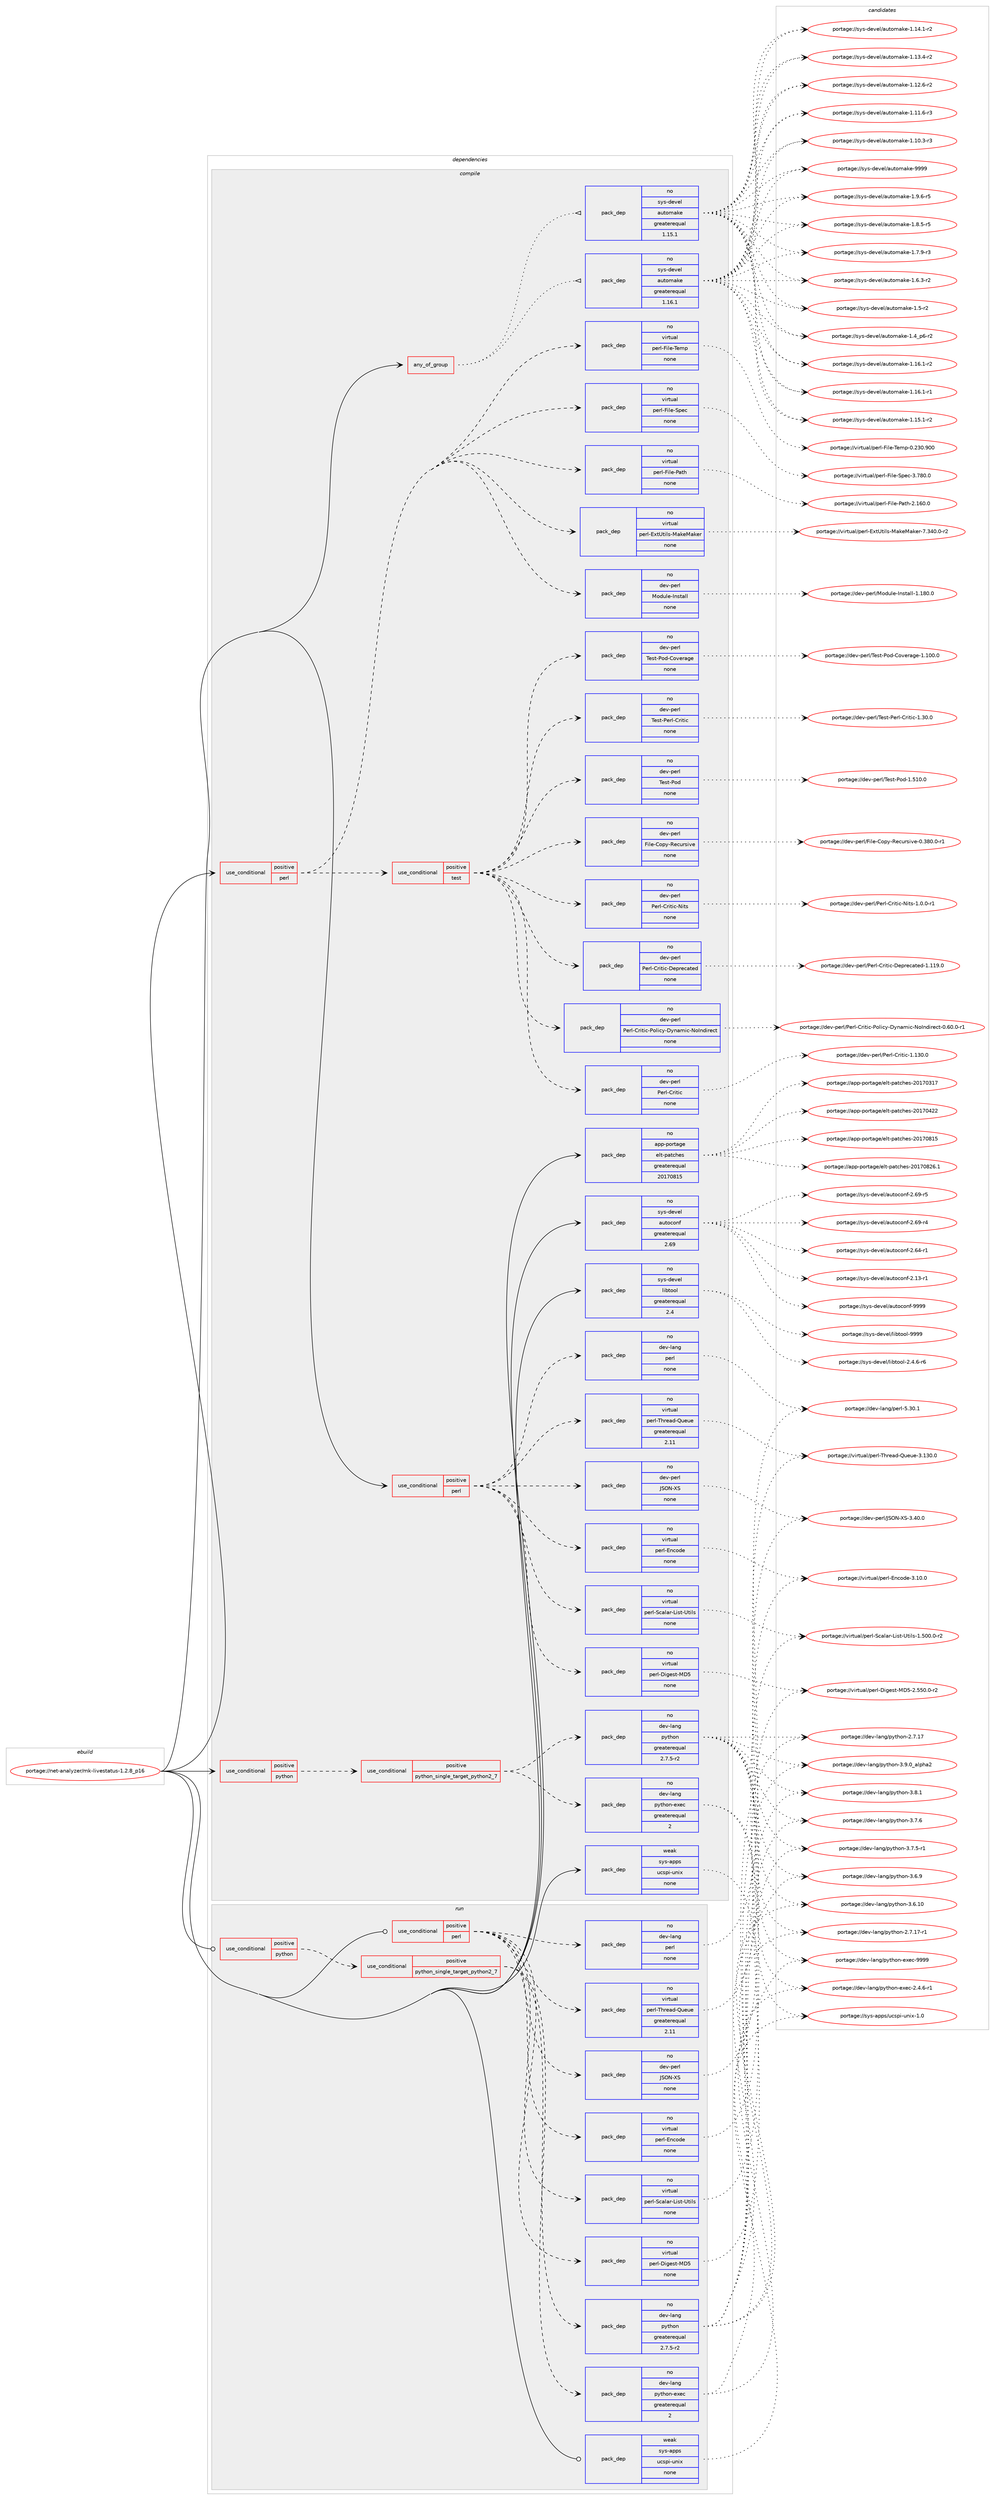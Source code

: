 digraph prolog {

# *************
# Graph options
# *************

newrank=true;
concentrate=true;
compound=true;
graph [rankdir=LR,fontname=Helvetica,fontsize=10,ranksep=1.5];#, ranksep=2.5, nodesep=0.2];
edge  [arrowhead=vee];
node  [fontname=Helvetica,fontsize=10];

# **********
# The ebuild
# **********

subgraph cluster_leftcol {
color=gray;
rank=same;
label=<<i>ebuild</i>>;
id [label="portage://net-analyzer/mk-livestatus-1.2.8_p16", color=red, width=4, href="../net-analyzer/mk-livestatus-1.2.8_p16.svg"];
}

# ****************
# The dependencies
# ****************

subgraph cluster_midcol {
color=gray;
label=<<i>dependencies</i>>;
subgraph cluster_compile {
fillcolor="#eeeeee";
style=filled;
label=<<i>compile</i>>;
subgraph any1822 {
dependency104552 [label=<<TABLE BORDER="0" CELLBORDER="1" CELLSPACING="0" CELLPADDING="4"><TR><TD CELLPADDING="10">any_of_group</TD></TR></TABLE>>, shape=none, color=red];subgraph pack78418 {
dependency104553 [label=<<TABLE BORDER="0" CELLBORDER="1" CELLSPACING="0" CELLPADDING="4" WIDTH="220"><TR><TD ROWSPAN="6" CELLPADDING="30">pack_dep</TD></TR><TR><TD WIDTH="110">no</TD></TR><TR><TD>sys-devel</TD></TR><TR><TD>automake</TD></TR><TR><TD>greaterequal</TD></TR><TR><TD>1.16.1</TD></TR></TABLE>>, shape=none, color=blue];
}
dependency104552:e -> dependency104553:w [weight=20,style="dotted",arrowhead="oinv"];
subgraph pack78419 {
dependency104554 [label=<<TABLE BORDER="0" CELLBORDER="1" CELLSPACING="0" CELLPADDING="4" WIDTH="220"><TR><TD ROWSPAN="6" CELLPADDING="30">pack_dep</TD></TR><TR><TD WIDTH="110">no</TD></TR><TR><TD>sys-devel</TD></TR><TR><TD>automake</TD></TR><TR><TD>greaterequal</TD></TR><TR><TD>1.15.1</TD></TR></TABLE>>, shape=none, color=blue];
}
dependency104552:e -> dependency104554:w [weight=20,style="dotted",arrowhead="oinv"];
}
id:e -> dependency104552:w [weight=20,style="solid",arrowhead="vee"];
subgraph cond24227 {
dependency104555 [label=<<TABLE BORDER="0" CELLBORDER="1" CELLSPACING="0" CELLPADDING="4"><TR><TD ROWSPAN="3" CELLPADDING="10">use_conditional</TD></TR><TR><TD>positive</TD></TR><TR><TD>perl</TD></TR></TABLE>>, shape=none, color=red];
subgraph pack78420 {
dependency104556 [label=<<TABLE BORDER="0" CELLBORDER="1" CELLSPACING="0" CELLPADDING="4" WIDTH="220"><TR><TD ROWSPAN="6" CELLPADDING="30">pack_dep</TD></TR><TR><TD WIDTH="110">no</TD></TR><TR><TD>dev-lang</TD></TR><TR><TD>perl</TD></TR><TR><TD>none</TD></TR><TR><TD></TD></TR></TABLE>>, shape=none, color=blue];
}
dependency104555:e -> dependency104556:w [weight=20,style="dashed",arrowhead="vee"];
subgraph pack78421 {
dependency104557 [label=<<TABLE BORDER="0" CELLBORDER="1" CELLSPACING="0" CELLPADDING="4" WIDTH="220"><TR><TD ROWSPAN="6" CELLPADDING="30">pack_dep</TD></TR><TR><TD WIDTH="110">no</TD></TR><TR><TD>virtual</TD></TR><TR><TD>perl-Digest-MD5</TD></TR><TR><TD>none</TD></TR><TR><TD></TD></TR></TABLE>>, shape=none, color=blue];
}
dependency104555:e -> dependency104557:w [weight=20,style="dashed",arrowhead="vee"];
subgraph pack78422 {
dependency104558 [label=<<TABLE BORDER="0" CELLBORDER="1" CELLSPACING="0" CELLPADDING="4" WIDTH="220"><TR><TD ROWSPAN="6" CELLPADDING="30">pack_dep</TD></TR><TR><TD WIDTH="110">no</TD></TR><TR><TD>virtual</TD></TR><TR><TD>perl-Scalar-List-Utils</TD></TR><TR><TD>none</TD></TR><TR><TD></TD></TR></TABLE>>, shape=none, color=blue];
}
dependency104555:e -> dependency104558:w [weight=20,style="dashed",arrowhead="vee"];
subgraph pack78423 {
dependency104559 [label=<<TABLE BORDER="0" CELLBORDER="1" CELLSPACING="0" CELLPADDING="4" WIDTH="220"><TR><TD ROWSPAN="6" CELLPADDING="30">pack_dep</TD></TR><TR><TD WIDTH="110">no</TD></TR><TR><TD>virtual</TD></TR><TR><TD>perl-Thread-Queue</TD></TR><TR><TD>greaterequal</TD></TR><TR><TD>2.11</TD></TR></TABLE>>, shape=none, color=blue];
}
dependency104555:e -> dependency104559:w [weight=20,style="dashed",arrowhead="vee"];
subgraph pack78424 {
dependency104560 [label=<<TABLE BORDER="0" CELLBORDER="1" CELLSPACING="0" CELLPADDING="4" WIDTH="220"><TR><TD ROWSPAN="6" CELLPADDING="30">pack_dep</TD></TR><TR><TD WIDTH="110">no</TD></TR><TR><TD>virtual</TD></TR><TR><TD>perl-Encode</TD></TR><TR><TD>none</TD></TR><TR><TD></TD></TR></TABLE>>, shape=none, color=blue];
}
dependency104555:e -> dependency104560:w [weight=20,style="dashed",arrowhead="vee"];
subgraph pack78425 {
dependency104561 [label=<<TABLE BORDER="0" CELLBORDER="1" CELLSPACING="0" CELLPADDING="4" WIDTH="220"><TR><TD ROWSPAN="6" CELLPADDING="30">pack_dep</TD></TR><TR><TD WIDTH="110">no</TD></TR><TR><TD>dev-perl</TD></TR><TR><TD>JSON-XS</TD></TR><TR><TD>none</TD></TR><TR><TD></TD></TR></TABLE>>, shape=none, color=blue];
}
dependency104555:e -> dependency104561:w [weight=20,style="dashed",arrowhead="vee"];
}
id:e -> dependency104555:w [weight=20,style="solid",arrowhead="vee"];
subgraph cond24228 {
dependency104562 [label=<<TABLE BORDER="0" CELLBORDER="1" CELLSPACING="0" CELLPADDING="4"><TR><TD ROWSPAN="3" CELLPADDING="10">use_conditional</TD></TR><TR><TD>positive</TD></TR><TR><TD>perl</TD></TR></TABLE>>, shape=none, color=red];
subgraph pack78426 {
dependency104563 [label=<<TABLE BORDER="0" CELLBORDER="1" CELLSPACING="0" CELLPADDING="4" WIDTH="220"><TR><TD ROWSPAN="6" CELLPADDING="30">pack_dep</TD></TR><TR><TD WIDTH="110">no</TD></TR><TR><TD>dev-perl</TD></TR><TR><TD>Module-Install</TD></TR><TR><TD>none</TD></TR><TR><TD></TD></TR></TABLE>>, shape=none, color=blue];
}
dependency104562:e -> dependency104563:w [weight=20,style="dashed",arrowhead="vee"];
subgraph pack78427 {
dependency104564 [label=<<TABLE BORDER="0" CELLBORDER="1" CELLSPACING="0" CELLPADDING="4" WIDTH="220"><TR><TD ROWSPAN="6" CELLPADDING="30">pack_dep</TD></TR><TR><TD WIDTH="110">no</TD></TR><TR><TD>virtual</TD></TR><TR><TD>perl-ExtUtils-MakeMaker</TD></TR><TR><TD>none</TD></TR><TR><TD></TD></TR></TABLE>>, shape=none, color=blue];
}
dependency104562:e -> dependency104564:w [weight=20,style="dashed",arrowhead="vee"];
subgraph pack78428 {
dependency104565 [label=<<TABLE BORDER="0" CELLBORDER="1" CELLSPACING="0" CELLPADDING="4" WIDTH="220"><TR><TD ROWSPAN="6" CELLPADDING="30">pack_dep</TD></TR><TR><TD WIDTH="110">no</TD></TR><TR><TD>virtual</TD></TR><TR><TD>perl-File-Path</TD></TR><TR><TD>none</TD></TR><TR><TD></TD></TR></TABLE>>, shape=none, color=blue];
}
dependency104562:e -> dependency104565:w [weight=20,style="dashed",arrowhead="vee"];
subgraph pack78429 {
dependency104566 [label=<<TABLE BORDER="0" CELLBORDER="1" CELLSPACING="0" CELLPADDING="4" WIDTH="220"><TR><TD ROWSPAN="6" CELLPADDING="30">pack_dep</TD></TR><TR><TD WIDTH="110">no</TD></TR><TR><TD>virtual</TD></TR><TR><TD>perl-File-Spec</TD></TR><TR><TD>none</TD></TR><TR><TD></TD></TR></TABLE>>, shape=none, color=blue];
}
dependency104562:e -> dependency104566:w [weight=20,style="dashed",arrowhead="vee"];
subgraph pack78430 {
dependency104567 [label=<<TABLE BORDER="0" CELLBORDER="1" CELLSPACING="0" CELLPADDING="4" WIDTH="220"><TR><TD ROWSPAN="6" CELLPADDING="30">pack_dep</TD></TR><TR><TD WIDTH="110">no</TD></TR><TR><TD>virtual</TD></TR><TR><TD>perl-File-Temp</TD></TR><TR><TD>none</TD></TR><TR><TD></TD></TR></TABLE>>, shape=none, color=blue];
}
dependency104562:e -> dependency104567:w [weight=20,style="dashed",arrowhead="vee"];
subgraph cond24229 {
dependency104568 [label=<<TABLE BORDER="0" CELLBORDER="1" CELLSPACING="0" CELLPADDING="4"><TR><TD ROWSPAN="3" CELLPADDING="10">use_conditional</TD></TR><TR><TD>positive</TD></TR><TR><TD>test</TD></TR></TABLE>>, shape=none, color=red];
subgraph pack78431 {
dependency104569 [label=<<TABLE BORDER="0" CELLBORDER="1" CELLSPACING="0" CELLPADDING="4" WIDTH="220"><TR><TD ROWSPAN="6" CELLPADDING="30">pack_dep</TD></TR><TR><TD WIDTH="110">no</TD></TR><TR><TD>dev-perl</TD></TR><TR><TD>File-Copy-Recursive</TD></TR><TR><TD>none</TD></TR><TR><TD></TD></TR></TABLE>>, shape=none, color=blue];
}
dependency104568:e -> dependency104569:w [weight=20,style="dashed",arrowhead="vee"];
subgraph pack78432 {
dependency104570 [label=<<TABLE BORDER="0" CELLBORDER="1" CELLSPACING="0" CELLPADDING="4" WIDTH="220"><TR><TD ROWSPAN="6" CELLPADDING="30">pack_dep</TD></TR><TR><TD WIDTH="110">no</TD></TR><TR><TD>dev-perl</TD></TR><TR><TD>Test-Pod</TD></TR><TR><TD>none</TD></TR><TR><TD></TD></TR></TABLE>>, shape=none, color=blue];
}
dependency104568:e -> dependency104570:w [weight=20,style="dashed",arrowhead="vee"];
subgraph pack78433 {
dependency104571 [label=<<TABLE BORDER="0" CELLBORDER="1" CELLSPACING="0" CELLPADDING="4" WIDTH="220"><TR><TD ROWSPAN="6" CELLPADDING="30">pack_dep</TD></TR><TR><TD WIDTH="110">no</TD></TR><TR><TD>dev-perl</TD></TR><TR><TD>Test-Perl-Critic</TD></TR><TR><TD>none</TD></TR><TR><TD></TD></TR></TABLE>>, shape=none, color=blue];
}
dependency104568:e -> dependency104571:w [weight=20,style="dashed",arrowhead="vee"];
subgraph pack78434 {
dependency104572 [label=<<TABLE BORDER="0" CELLBORDER="1" CELLSPACING="0" CELLPADDING="4" WIDTH="220"><TR><TD ROWSPAN="6" CELLPADDING="30">pack_dep</TD></TR><TR><TD WIDTH="110">no</TD></TR><TR><TD>dev-perl</TD></TR><TR><TD>Test-Pod-Coverage</TD></TR><TR><TD>none</TD></TR><TR><TD></TD></TR></TABLE>>, shape=none, color=blue];
}
dependency104568:e -> dependency104572:w [weight=20,style="dashed",arrowhead="vee"];
subgraph pack78435 {
dependency104573 [label=<<TABLE BORDER="0" CELLBORDER="1" CELLSPACING="0" CELLPADDING="4" WIDTH="220"><TR><TD ROWSPAN="6" CELLPADDING="30">pack_dep</TD></TR><TR><TD WIDTH="110">no</TD></TR><TR><TD>dev-perl</TD></TR><TR><TD>Perl-Critic</TD></TR><TR><TD>none</TD></TR><TR><TD></TD></TR></TABLE>>, shape=none, color=blue];
}
dependency104568:e -> dependency104573:w [weight=20,style="dashed",arrowhead="vee"];
subgraph pack78436 {
dependency104574 [label=<<TABLE BORDER="0" CELLBORDER="1" CELLSPACING="0" CELLPADDING="4" WIDTH="220"><TR><TD ROWSPAN="6" CELLPADDING="30">pack_dep</TD></TR><TR><TD WIDTH="110">no</TD></TR><TR><TD>dev-perl</TD></TR><TR><TD>Perl-Critic-Policy-Dynamic-NoIndirect</TD></TR><TR><TD>none</TD></TR><TR><TD></TD></TR></TABLE>>, shape=none, color=blue];
}
dependency104568:e -> dependency104574:w [weight=20,style="dashed",arrowhead="vee"];
subgraph pack78437 {
dependency104575 [label=<<TABLE BORDER="0" CELLBORDER="1" CELLSPACING="0" CELLPADDING="4" WIDTH="220"><TR><TD ROWSPAN="6" CELLPADDING="30">pack_dep</TD></TR><TR><TD WIDTH="110">no</TD></TR><TR><TD>dev-perl</TD></TR><TR><TD>Perl-Critic-Deprecated</TD></TR><TR><TD>none</TD></TR><TR><TD></TD></TR></TABLE>>, shape=none, color=blue];
}
dependency104568:e -> dependency104575:w [weight=20,style="dashed",arrowhead="vee"];
subgraph pack78438 {
dependency104576 [label=<<TABLE BORDER="0" CELLBORDER="1" CELLSPACING="0" CELLPADDING="4" WIDTH="220"><TR><TD ROWSPAN="6" CELLPADDING="30">pack_dep</TD></TR><TR><TD WIDTH="110">no</TD></TR><TR><TD>dev-perl</TD></TR><TR><TD>Perl-Critic-Nits</TD></TR><TR><TD>none</TD></TR><TR><TD></TD></TR></TABLE>>, shape=none, color=blue];
}
dependency104568:e -> dependency104576:w [weight=20,style="dashed",arrowhead="vee"];
}
dependency104562:e -> dependency104568:w [weight=20,style="dashed",arrowhead="vee"];
}
id:e -> dependency104562:w [weight=20,style="solid",arrowhead="vee"];
subgraph cond24230 {
dependency104577 [label=<<TABLE BORDER="0" CELLBORDER="1" CELLSPACING="0" CELLPADDING="4"><TR><TD ROWSPAN="3" CELLPADDING="10">use_conditional</TD></TR><TR><TD>positive</TD></TR><TR><TD>python</TD></TR></TABLE>>, shape=none, color=red];
subgraph cond24231 {
dependency104578 [label=<<TABLE BORDER="0" CELLBORDER="1" CELLSPACING="0" CELLPADDING="4"><TR><TD ROWSPAN="3" CELLPADDING="10">use_conditional</TD></TR><TR><TD>positive</TD></TR><TR><TD>python_single_target_python2_7</TD></TR></TABLE>>, shape=none, color=red];
subgraph pack78439 {
dependency104579 [label=<<TABLE BORDER="0" CELLBORDER="1" CELLSPACING="0" CELLPADDING="4" WIDTH="220"><TR><TD ROWSPAN="6" CELLPADDING="30">pack_dep</TD></TR><TR><TD WIDTH="110">no</TD></TR><TR><TD>dev-lang</TD></TR><TR><TD>python</TD></TR><TR><TD>greaterequal</TD></TR><TR><TD>2.7.5-r2</TD></TR></TABLE>>, shape=none, color=blue];
}
dependency104578:e -> dependency104579:w [weight=20,style="dashed",arrowhead="vee"];
subgraph pack78440 {
dependency104580 [label=<<TABLE BORDER="0" CELLBORDER="1" CELLSPACING="0" CELLPADDING="4" WIDTH="220"><TR><TD ROWSPAN="6" CELLPADDING="30">pack_dep</TD></TR><TR><TD WIDTH="110">no</TD></TR><TR><TD>dev-lang</TD></TR><TR><TD>python-exec</TD></TR><TR><TD>greaterequal</TD></TR><TR><TD>2</TD></TR></TABLE>>, shape=none, color=blue];
}
dependency104578:e -> dependency104580:w [weight=20,style="dashed",arrowhead="vee"];
}
dependency104577:e -> dependency104578:w [weight=20,style="dashed",arrowhead="vee"];
}
id:e -> dependency104577:w [weight=20,style="solid",arrowhead="vee"];
subgraph pack78441 {
dependency104581 [label=<<TABLE BORDER="0" CELLBORDER="1" CELLSPACING="0" CELLPADDING="4" WIDTH="220"><TR><TD ROWSPAN="6" CELLPADDING="30">pack_dep</TD></TR><TR><TD WIDTH="110">no</TD></TR><TR><TD>app-portage</TD></TR><TR><TD>elt-patches</TD></TR><TR><TD>greaterequal</TD></TR><TR><TD>20170815</TD></TR></TABLE>>, shape=none, color=blue];
}
id:e -> dependency104581:w [weight=20,style="solid",arrowhead="vee"];
subgraph pack78442 {
dependency104582 [label=<<TABLE BORDER="0" CELLBORDER="1" CELLSPACING="0" CELLPADDING="4" WIDTH="220"><TR><TD ROWSPAN="6" CELLPADDING="30">pack_dep</TD></TR><TR><TD WIDTH="110">no</TD></TR><TR><TD>sys-devel</TD></TR><TR><TD>autoconf</TD></TR><TR><TD>greaterequal</TD></TR><TR><TD>2.69</TD></TR></TABLE>>, shape=none, color=blue];
}
id:e -> dependency104582:w [weight=20,style="solid",arrowhead="vee"];
subgraph pack78443 {
dependency104583 [label=<<TABLE BORDER="0" CELLBORDER="1" CELLSPACING="0" CELLPADDING="4" WIDTH="220"><TR><TD ROWSPAN="6" CELLPADDING="30">pack_dep</TD></TR><TR><TD WIDTH="110">no</TD></TR><TR><TD>sys-devel</TD></TR><TR><TD>libtool</TD></TR><TR><TD>greaterequal</TD></TR><TR><TD>2.4</TD></TR></TABLE>>, shape=none, color=blue];
}
id:e -> dependency104583:w [weight=20,style="solid",arrowhead="vee"];
subgraph pack78444 {
dependency104584 [label=<<TABLE BORDER="0" CELLBORDER="1" CELLSPACING="0" CELLPADDING="4" WIDTH="220"><TR><TD ROWSPAN="6" CELLPADDING="30">pack_dep</TD></TR><TR><TD WIDTH="110">weak</TD></TR><TR><TD>sys-apps</TD></TR><TR><TD>ucspi-unix</TD></TR><TR><TD>none</TD></TR><TR><TD></TD></TR></TABLE>>, shape=none, color=blue];
}
id:e -> dependency104584:w [weight=20,style="solid",arrowhead="vee"];
}
subgraph cluster_compileandrun {
fillcolor="#eeeeee";
style=filled;
label=<<i>compile and run</i>>;
}
subgraph cluster_run {
fillcolor="#eeeeee";
style=filled;
label=<<i>run</i>>;
subgraph cond24232 {
dependency104585 [label=<<TABLE BORDER="0" CELLBORDER="1" CELLSPACING="0" CELLPADDING="4"><TR><TD ROWSPAN="3" CELLPADDING="10">use_conditional</TD></TR><TR><TD>positive</TD></TR><TR><TD>perl</TD></TR></TABLE>>, shape=none, color=red];
subgraph pack78445 {
dependency104586 [label=<<TABLE BORDER="0" CELLBORDER="1" CELLSPACING="0" CELLPADDING="4" WIDTH="220"><TR><TD ROWSPAN="6" CELLPADDING="30">pack_dep</TD></TR><TR><TD WIDTH="110">no</TD></TR><TR><TD>dev-lang</TD></TR><TR><TD>perl</TD></TR><TR><TD>none</TD></TR><TR><TD></TD></TR></TABLE>>, shape=none, color=blue];
}
dependency104585:e -> dependency104586:w [weight=20,style="dashed",arrowhead="vee"];
subgraph pack78446 {
dependency104587 [label=<<TABLE BORDER="0" CELLBORDER="1" CELLSPACING="0" CELLPADDING="4" WIDTH="220"><TR><TD ROWSPAN="6" CELLPADDING="30">pack_dep</TD></TR><TR><TD WIDTH="110">no</TD></TR><TR><TD>virtual</TD></TR><TR><TD>perl-Digest-MD5</TD></TR><TR><TD>none</TD></TR><TR><TD></TD></TR></TABLE>>, shape=none, color=blue];
}
dependency104585:e -> dependency104587:w [weight=20,style="dashed",arrowhead="vee"];
subgraph pack78447 {
dependency104588 [label=<<TABLE BORDER="0" CELLBORDER="1" CELLSPACING="0" CELLPADDING="4" WIDTH="220"><TR><TD ROWSPAN="6" CELLPADDING="30">pack_dep</TD></TR><TR><TD WIDTH="110">no</TD></TR><TR><TD>virtual</TD></TR><TR><TD>perl-Scalar-List-Utils</TD></TR><TR><TD>none</TD></TR><TR><TD></TD></TR></TABLE>>, shape=none, color=blue];
}
dependency104585:e -> dependency104588:w [weight=20,style="dashed",arrowhead="vee"];
subgraph pack78448 {
dependency104589 [label=<<TABLE BORDER="0" CELLBORDER="1" CELLSPACING="0" CELLPADDING="4" WIDTH="220"><TR><TD ROWSPAN="6" CELLPADDING="30">pack_dep</TD></TR><TR><TD WIDTH="110">no</TD></TR><TR><TD>virtual</TD></TR><TR><TD>perl-Thread-Queue</TD></TR><TR><TD>greaterequal</TD></TR><TR><TD>2.11</TD></TR></TABLE>>, shape=none, color=blue];
}
dependency104585:e -> dependency104589:w [weight=20,style="dashed",arrowhead="vee"];
subgraph pack78449 {
dependency104590 [label=<<TABLE BORDER="0" CELLBORDER="1" CELLSPACING="0" CELLPADDING="4" WIDTH="220"><TR><TD ROWSPAN="6" CELLPADDING="30">pack_dep</TD></TR><TR><TD WIDTH="110">no</TD></TR><TR><TD>virtual</TD></TR><TR><TD>perl-Encode</TD></TR><TR><TD>none</TD></TR><TR><TD></TD></TR></TABLE>>, shape=none, color=blue];
}
dependency104585:e -> dependency104590:w [weight=20,style="dashed",arrowhead="vee"];
subgraph pack78450 {
dependency104591 [label=<<TABLE BORDER="0" CELLBORDER="1" CELLSPACING="0" CELLPADDING="4" WIDTH="220"><TR><TD ROWSPAN="6" CELLPADDING="30">pack_dep</TD></TR><TR><TD WIDTH="110">no</TD></TR><TR><TD>dev-perl</TD></TR><TR><TD>JSON-XS</TD></TR><TR><TD>none</TD></TR><TR><TD></TD></TR></TABLE>>, shape=none, color=blue];
}
dependency104585:e -> dependency104591:w [weight=20,style="dashed",arrowhead="vee"];
}
id:e -> dependency104585:w [weight=20,style="solid",arrowhead="odot"];
subgraph cond24233 {
dependency104592 [label=<<TABLE BORDER="0" CELLBORDER="1" CELLSPACING="0" CELLPADDING="4"><TR><TD ROWSPAN="3" CELLPADDING="10">use_conditional</TD></TR><TR><TD>positive</TD></TR><TR><TD>python</TD></TR></TABLE>>, shape=none, color=red];
subgraph cond24234 {
dependency104593 [label=<<TABLE BORDER="0" CELLBORDER="1" CELLSPACING="0" CELLPADDING="4"><TR><TD ROWSPAN="3" CELLPADDING="10">use_conditional</TD></TR><TR><TD>positive</TD></TR><TR><TD>python_single_target_python2_7</TD></TR></TABLE>>, shape=none, color=red];
subgraph pack78451 {
dependency104594 [label=<<TABLE BORDER="0" CELLBORDER="1" CELLSPACING="0" CELLPADDING="4" WIDTH="220"><TR><TD ROWSPAN="6" CELLPADDING="30">pack_dep</TD></TR><TR><TD WIDTH="110">no</TD></TR><TR><TD>dev-lang</TD></TR><TR><TD>python</TD></TR><TR><TD>greaterequal</TD></TR><TR><TD>2.7.5-r2</TD></TR></TABLE>>, shape=none, color=blue];
}
dependency104593:e -> dependency104594:w [weight=20,style="dashed",arrowhead="vee"];
subgraph pack78452 {
dependency104595 [label=<<TABLE BORDER="0" CELLBORDER="1" CELLSPACING="0" CELLPADDING="4" WIDTH="220"><TR><TD ROWSPAN="6" CELLPADDING="30">pack_dep</TD></TR><TR><TD WIDTH="110">no</TD></TR><TR><TD>dev-lang</TD></TR><TR><TD>python-exec</TD></TR><TR><TD>greaterequal</TD></TR><TR><TD>2</TD></TR></TABLE>>, shape=none, color=blue];
}
dependency104593:e -> dependency104595:w [weight=20,style="dashed",arrowhead="vee"];
}
dependency104592:e -> dependency104593:w [weight=20,style="dashed",arrowhead="vee"];
}
id:e -> dependency104592:w [weight=20,style="solid",arrowhead="odot"];
subgraph pack78453 {
dependency104596 [label=<<TABLE BORDER="0" CELLBORDER="1" CELLSPACING="0" CELLPADDING="4" WIDTH="220"><TR><TD ROWSPAN="6" CELLPADDING="30">pack_dep</TD></TR><TR><TD WIDTH="110">weak</TD></TR><TR><TD>sys-apps</TD></TR><TR><TD>ucspi-unix</TD></TR><TR><TD>none</TD></TR><TR><TD></TD></TR></TABLE>>, shape=none, color=blue];
}
id:e -> dependency104596:w [weight=20,style="solid",arrowhead="odot"];
}
}

# **************
# The candidates
# **************

subgraph cluster_choices {
rank=same;
color=gray;
label=<<i>candidates</i>>;

subgraph choice78418 {
color=black;
nodesep=1;
choice115121115451001011181011084797117116111109971071014557575757 [label="portage://sys-devel/automake-9999", color=red, width=4,href="../sys-devel/automake-9999.svg"];
choice115121115451001011181011084797117116111109971071014549465746544511453 [label="portage://sys-devel/automake-1.9.6-r5", color=red, width=4,href="../sys-devel/automake-1.9.6-r5.svg"];
choice115121115451001011181011084797117116111109971071014549465646534511453 [label="portage://sys-devel/automake-1.8.5-r5", color=red, width=4,href="../sys-devel/automake-1.8.5-r5.svg"];
choice115121115451001011181011084797117116111109971071014549465546574511451 [label="portage://sys-devel/automake-1.7.9-r3", color=red, width=4,href="../sys-devel/automake-1.7.9-r3.svg"];
choice115121115451001011181011084797117116111109971071014549465446514511450 [label="portage://sys-devel/automake-1.6.3-r2", color=red, width=4,href="../sys-devel/automake-1.6.3-r2.svg"];
choice11512111545100101118101108479711711611110997107101454946534511450 [label="portage://sys-devel/automake-1.5-r2", color=red, width=4,href="../sys-devel/automake-1.5-r2.svg"];
choice115121115451001011181011084797117116111109971071014549465295112544511450 [label="portage://sys-devel/automake-1.4_p6-r2", color=red, width=4,href="../sys-devel/automake-1.4_p6-r2.svg"];
choice11512111545100101118101108479711711611110997107101454946495446494511450 [label="portage://sys-devel/automake-1.16.1-r2", color=red, width=4,href="../sys-devel/automake-1.16.1-r2.svg"];
choice11512111545100101118101108479711711611110997107101454946495446494511449 [label="portage://sys-devel/automake-1.16.1-r1", color=red, width=4,href="../sys-devel/automake-1.16.1-r1.svg"];
choice11512111545100101118101108479711711611110997107101454946495346494511450 [label="portage://sys-devel/automake-1.15.1-r2", color=red, width=4,href="../sys-devel/automake-1.15.1-r2.svg"];
choice11512111545100101118101108479711711611110997107101454946495246494511450 [label="portage://sys-devel/automake-1.14.1-r2", color=red, width=4,href="../sys-devel/automake-1.14.1-r2.svg"];
choice11512111545100101118101108479711711611110997107101454946495146524511450 [label="portage://sys-devel/automake-1.13.4-r2", color=red, width=4,href="../sys-devel/automake-1.13.4-r2.svg"];
choice11512111545100101118101108479711711611110997107101454946495046544511450 [label="portage://sys-devel/automake-1.12.6-r2", color=red, width=4,href="../sys-devel/automake-1.12.6-r2.svg"];
choice11512111545100101118101108479711711611110997107101454946494946544511451 [label="portage://sys-devel/automake-1.11.6-r3", color=red, width=4,href="../sys-devel/automake-1.11.6-r3.svg"];
choice11512111545100101118101108479711711611110997107101454946494846514511451 [label="portage://sys-devel/automake-1.10.3-r3", color=red, width=4,href="../sys-devel/automake-1.10.3-r3.svg"];
dependency104553:e -> choice115121115451001011181011084797117116111109971071014557575757:w [style=dotted,weight="100"];
dependency104553:e -> choice115121115451001011181011084797117116111109971071014549465746544511453:w [style=dotted,weight="100"];
dependency104553:e -> choice115121115451001011181011084797117116111109971071014549465646534511453:w [style=dotted,weight="100"];
dependency104553:e -> choice115121115451001011181011084797117116111109971071014549465546574511451:w [style=dotted,weight="100"];
dependency104553:e -> choice115121115451001011181011084797117116111109971071014549465446514511450:w [style=dotted,weight="100"];
dependency104553:e -> choice11512111545100101118101108479711711611110997107101454946534511450:w [style=dotted,weight="100"];
dependency104553:e -> choice115121115451001011181011084797117116111109971071014549465295112544511450:w [style=dotted,weight="100"];
dependency104553:e -> choice11512111545100101118101108479711711611110997107101454946495446494511450:w [style=dotted,weight="100"];
dependency104553:e -> choice11512111545100101118101108479711711611110997107101454946495446494511449:w [style=dotted,weight="100"];
dependency104553:e -> choice11512111545100101118101108479711711611110997107101454946495346494511450:w [style=dotted,weight="100"];
dependency104553:e -> choice11512111545100101118101108479711711611110997107101454946495246494511450:w [style=dotted,weight="100"];
dependency104553:e -> choice11512111545100101118101108479711711611110997107101454946495146524511450:w [style=dotted,weight="100"];
dependency104553:e -> choice11512111545100101118101108479711711611110997107101454946495046544511450:w [style=dotted,weight="100"];
dependency104553:e -> choice11512111545100101118101108479711711611110997107101454946494946544511451:w [style=dotted,weight="100"];
dependency104553:e -> choice11512111545100101118101108479711711611110997107101454946494846514511451:w [style=dotted,weight="100"];
}
subgraph choice78419 {
color=black;
nodesep=1;
choice115121115451001011181011084797117116111109971071014557575757 [label="portage://sys-devel/automake-9999", color=red, width=4,href="../sys-devel/automake-9999.svg"];
choice115121115451001011181011084797117116111109971071014549465746544511453 [label="portage://sys-devel/automake-1.9.6-r5", color=red, width=4,href="../sys-devel/automake-1.9.6-r5.svg"];
choice115121115451001011181011084797117116111109971071014549465646534511453 [label="portage://sys-devel/automake-1.8.5-r5", color=red, width=4,href="../sys-devel/automake-1.8.5-r5.svg"];
choice115121115451001011181011084797117116111109971071014549465546574511451 [label="portage://sys-devel/automake-1.7.9-r3", color=red, width=4,href="../sys-devel/automake-1.7.9-r3.svg"];
choice115121115451001011181011084797117116111109971071014549465446514511450 [label="portage://sys-devel/automake-1.6.3-r2", color=red, width=4,href="../sys-devel/automake-1.6.3-r2.svg"];
choice11512111545100101118101108479711711611110997107101454946534511450 [label="portage://sys-devel/automake-1.5-r2", color=red, width=4,href="../sys-devel/automake-1.5-r2.svg"];
choice115121115451001011181011084797117116111109971071014549465295112544511450 [label="portage://sys-devel/automake-1.4_p6-r2", color=red, width=4,href="../sys-devel/automake-1.4_p6-r2.svg"];
choice11512111545100101118101108479711711611110997107101454946495446494511450 [label="portage://sys-devel/automake-1.16.1-r2", color=red, width=4,href="../sys-devel/automake-1.16.1-r2.svg"];
choice11512111545100101118101108479711711611110997107101454946495446494511449 [label="portage://sys-devel/automake-1.16.1-r1", color=red, width=4,href="../sys-devel/automake-1.16.1-r1.svg"];
choice11512111545100101118101108479711711611110997107101454946495346494511450 [label="portage://sys-devel/automake-1.15.1-r2", color=red, width=4,href="../sys-devel/automake-1.15.1-r2.svg"];
choice11512111545100101118101108479711711611110997107101454946495246494511450 [label="portage://sys-devel/automake-1.14.1-r2", color=red, width=4,href="../sys-devel/automake-1.14.1-r2.svg"];
choice11512111545100101118101108479711711611110997107101454946495146524511450 [label="portage://sys-devel/automake-1.13.4-r2", color=red, width=4,href="../sys-devel/automake-1.13.4-r2.svg"];
choice11512111545100101118101108479711711611110997107101454946495046544511450 [label="portage://sys-devel/automake-1.12.6-r2", color=red, width=4,href="../sys-devel/automake-1.12.6-r2.svg"];
choice11512111545100101118101108479711711611110997107101454946494946544511451 [label="portage://sys-devel/automake-1.11.6-r3", color=red, width=4,href="../sys-devel/automake-1.11.6-r3.svg"];
choice11512111545100101118101108479711711611110997107101454946494846514511451 [label="portage://sys-devel/automake-1.10.3-r3", color=red, width=4,href="../sys-devel/automake-1.10.3-r3.svg"];
dependency104554:e -> choice115121115451001011181011084797117116111109971071014557575757:w [style=dotted,weight="100"];
dependency104554:e -> choice115121115451001011181011084797117116111109971071014549465746544511453:w [style=dotted,weight="100"];
dependency104554:e -> choice115121115451001011181011084797117116111109971071014549465646534511453:w [style=dotted,weight="100"];
dependency104554:e -> choice115121115451001011181011084797117116111109971071014549465546574511451:w [style=dotted,weight="100"];
dependency104554:e -> choice115121115451001011181011084797117116111109971071014549465446514511450:w [style=dotted,weight="100"];
dependency104554:e -> choice11512111545100101118101108479711711611110997107101454946534511450:w [style=dotted,weight="100"];
dependency104554:e -> choice115121115451001011181011084797117116111109971071014549465295112544511450:w [style=dotted,weight="100"];
dependency104554:e -> choice11512111545100101118101108479711711611110997107101454946495446494511450:w [style=dotted,weight="100"];
dependency104554:e -> choice11512111545100101118101108479711711611110997107101454946495446494511449:w [style=dotted,weight="100"];
dependency104554:e -> choice11512111545100101118101108479711711611110997107101454946495346494511450:w [style=dotted,weight="100"];
dependency104554:e -> choice11512111545100101118101108479711711611110997107101454946495246494511450:w [style=dotted,weight="100"];
dependency104554:e -> choice11512111545100101118101108479711711611110997107101454946495146524511450:w [style=dotted,weight="100"];
dependency104554:e -> choice11512111545100101118101108479711711611110997107101454946495046544511450:w [style=dotted,weight="100"];
dependency104554:e -> choice11512111545100101118101108479711711611110997107101454946494946544511451:w [style=dotted,weight="100"];
dependency104554:e -> choice11512111545100101118101108479711711611110997107101454946494846514511451:w [style=dotted,weight="100"];
}
subgraph choice78420 {
color=black;
nodesep=1;
choice10010111845108971101034711210111410845534651484649 [label="portage://dev-lang/perl-5.30.1", color=red, width=4,href="../dev-lang/perl-5.30.1.svg"];
dependency104556:e -> choice10010111845108971101034711210111410845534651484649:w [style=dotted,weight="100"];
}
subgraph choice78421 {
color=black;
nodesep=1;
choice118105114116117971084711210111410845681051031011151164577685345504653534846484511450 [label="portage://virtual/perl-Digest-MD5-2.550.0-r2", color=red, width=4,href="../virtual/perl-Digest-MD5-2.550.0-r2.svg"];
dependency104557:e -> choice118105114116117971084711210111410845681051031011151164577685345504653534846484511450:w [style=dotted,weight="100"];
}
subgraph choice78422 {
color=black;
nodesep=1;
choice118105114116117971084711210111410845839997108971144576105115116458511610510811545494653484846484511450 [label="portage://virtual/perl-Scalar-List-Utils-1.500.0-r2", color=red, width=4,href="../virtual/perl-Scalar-List-Utils-1.500.0-r2.svg"];
dependency104558:e -> choice118105114116117971084711210111410845839997108971144576105115116458511610510811545494653484846484511450:w [style=dotted,weight="100"];
}
subgraph choice78423 {
color=black;
nodesep=1;
choice118105114116117971084711210111410845841041141019710045811171011171014551464951484648 [label="portage://virtual/perl-Thread-Queue-3.130.0", color=red, width=4,href="../virtual/perl-Thread-Queue-3.130.0.svg"];
dependency104559:e -> choice118105114116117971084711210111410845841041141019710045811171011171014551464951484648:w [style=dotted,weight="100"];
}
subgraph choice78424 {
color=black;
nodesep=1;
choice118105114116117971084711210111410845691109911110010145514649484648 [label="portage://virtual/perl-Encode-3.10.0", color=red, width=4,href="../virtual/perl-Encode-3.10.0.svg"];
dependency104560:e -> choice118105114116117971084711210111410845691109911110010145514649484648:w [style=dotted,weight="100"];
}
subgraph choice78425 {
color=black;
nodesep=1;
choice10010111845112101114108477483797845888345514652484648 [label="portage://dev-perl/JSON-XS-3.40.0", color=red, width=4,href="../dev-perl/JSON-XS-3.40.0.svg"];
dependency104561:e -> choice10010111845112101114108477483797845888345514652484648:w [style=dotted,weight="100"];
}
subgraph choice78426 {
color=black;
nodesep=1;
choice1001011184511210111410847771111001171081014573110115116971081084549464956484648 [label="portage://dev-perl/Module-Install-1.180.0", color=red, width=4,href="../dev-perl/Module-Install-1.180.0.svg"];
dependency104563:e -> choice1001011184511210111410847771111001171081014573110115116971081084549464956484648:w [style=dotted,weight="100"];
}
subgraph choice78427 {
color=black;
nodesep=1;
choice1181051141161179710847112101114108456912011685116105108115457797107101779710710111445554651524846484511450 [label="portage://virtual/perl-ExtUtils-MakeMaker-7.340.0-r2", color=red, width=4,href="../virtual/perl-ExtUtils-MakeMaker-7.340.0-r2.svg"];
dependency104564:e -> choice1181051141161179710847112101114108456912011685116105108115457797107101779710710111445554651524846484511450:w [style=dotted,weight="100"];
}
subgraph choice78428 {
color=black;
nodesep=1;
choice118105114116117971084711210111410845701051081014580971161044550464954484648 [label="portage://virtual/perl-File-Path-2.160.0", color=red, width=4,href="../virtual/perl-File-Path-2.160.0.svg"];
dependency104565:e -> choice118105114116117971084711210111410845701051081014580971161044550464954484648:w [style=dotted,weight="100"];
}
subgraph choice78429 {
color=black;
nodesep=1;
choice118105114116117971084711210111410845701051081014583112101994551465556484648 [label="portage://virtual/perl-File-Spec-3.780.0", color=red, width=4,href="../virtual/perl-File-Spec-3.780.0.svg"];
dependency104566:e -> choice118105114116117971084711210111410845701051081014583112101994551465556484648:w [style=dotted,weight="100"];
}
subgraph choice78430 {
color=black;
nodesep=1;
choice11810511411611797108471121011141084570105108101458410110911245484650514846574848 [label="portage://virtual/perl-File-Temp-0.230.900", color=red, width=4,href="../virtual/perl-File-Temp-0.230.900.svg"];
dependency104567:e -> choice11810511411611797108471121011141084570105108101458410110911245484650514846574848:w [style=dotted,weight="100"];
}
subgraph choice78431 {
color=black;
nodesep=1;
choice100101118451121011141084770105108101456711111212145821019911711411510511810145484651564846484511449 [label="portage://dev-perl/File-Copy-Recursive-0.380.0-r1", color=red, width=4,href="../dev-perl/File-Copy-Recursive-0.380.0-r1.svg"];
dependency104569:e -> choice100101118451121011141084770105108101456711111212145821019911711411510511810145484651564846484511449:w [style=dotted,weight="100"];
}
subgraph choice78432 {
color=black;
nodesep=1;
choice10010111845112101114108478410111511645801111004549465349484648 [label="portage://dev-perl/Test-Pod-1.510.0", color=red, width=4,href="../dev-perl/Test-Pod-1.510.0.svg"];
dependency104570:e -> choice10010111845112101114108478410111511645801111004549465349484648:w [style=dotted,weight="100"];
}
subgraph choice78433 {
color=black;
nodesep=1;
choice100101118451121011141084784101115116458010111410845671141051161059945494651484648 [label="portage://dev-perl/Test-Perl-Critic-1.30.0", color=red, width=4,href="../dev-perl/Test-Perl-Critic-1.30.0.svg"];
dependency104571:e -> choice100101118451121011141084784101115116458010111410845671141051161059945494651484648:w [style=dotted,weight="100"];
}
subgraph choice78434 {
color=black;
nodesep=1;
choice10010111845112101114108478410111511645801111004567111118101114971031014549464948484648 [label="portage://dev-perl/Test-Pod-Coverage-1.100.0", color=red, width=4,href="../dev-perl/Test-Pod-Coverage-1.100.0.svg"];
dependency104572:e -> choice10010111845112101114108478410111511645801111004567111118101114971031014549464948484648:w [style=dotted,weight="100"];
}
subgraph choice78435 {
color=black;
nodesep=1;
choice1001011184511210111410847801011141084567114105116105994549464951484648 [label="portage://dev-perl/Perl-Critic-1.130.0", color=red, width=4,href="../dev-perl/Perl-Critic-1.130.0.svg"];
dependency104573:e -> choice1001011184511210111410847801011141084567114105116105994549464951484648:w [style=dotted,weight="100"];
}
subgraph choice78436 {
color=black;
nodesep=1;
choice1001011184511210111410847801011141084567114105116105994580111108105991214568121110971091059945781117311010010511410199116454846544846484511449 [label="portage://dev-perl/Perl-Critic-Policy-Dynamic-NoIndirect-0.60.0-r1", color=red, width=4,href="../dev-perl/Perl-Critic-Policy-Dynamic-NoIndirect-0.60.0-r1.svg"];
dependency104574:e -> choice1001011184511210111410847801011141084567114105116105994580111108105991214568121110971091059945781117311010010511410199116454846544846484511449:w [style=dotted,weight="100"];
}
subgraph choice78437 {
color=black;
nodesep=1;
choice100101118451121011141084780101114108456711410511610599456810111211410199971161011004549464949574648 [label="portage://dev-perl/Perl-Critic-Deprecated-1.119.0", color=red, width=4,href="../dev-perl/Perl-Critic-Deprecated-1.119.0.svg"];
dependency104575:e -> choice100101118451121011141084780101114108456711410511610599456810111211410199971161011004549464949574648:w [style=dotted,weight="100"];
}
subgraph choice78438 {
color=black;
nodesep=1;
choice10010111845112101114108478010111410845671141051161059945781051161154549464846484511449 [label="portage://dev-perl/Perl-Critic-Nits-1.0.0-r1", color=red, width=4,href="../dev-perl/Perl-Critic-Nits-1.0.0-r1.svg"];
dependency104576:e -> choice10010111845112101114108478010111410845671141051161059945781051161154549464846484511449:w [style=dotted,weight="100"];
}
subgraph choice78439 {
color=black;
nodesep=1;
choice10010111845108971101034711212111610411111045514657464895971081121049750 [label="portage://dev-lang/python-3.9.0_alpha2", color=red, width=4,href="../dev-lang/python-3.9.0_alpha2.svg"];
choice100101118451089711010347112121116104111110455146564649 [label="portage://dev-lang/python-3.8.1", color=red, width=4,href="../dev-lang/python-3.8.1.svg"];
choice100101118451089711010347112121116104111110455146554654 [label="portage://dev-lang/python-3.7.6", color=red, width=4,href="../dev-lang/python-3.7.6.svg"];
choice1001011184510897110103471121211161041111104551465546534511449 [label="portage://dev-lang/python-3.7.5-r1", color=red, width=4,href="../dev-lang/python-3.7.5-r1.svg"];
choice100101118451089711010347112121116104111110455146544657 [label="portage://dev-lang/python-3.6.9", color=red, width=4,href="../dev-lang/python-3.6.9.svg"];
choice10010111845108971101034711212111610411111045514654464948 [label="portage://dev-lang/python-3.6.10", color=red, width=4,href="../dev-lang/python-3.6.10.svg"];
choice100101118451089711010347112121116104111110455046554649554511449 [label="portage://dev-lang/python-2.7.17-r1", color=red, width=4,href="../dev-lang/python-2.7.17-r1.svg"];
choice10010111845108971101034711212111610411111045504655464955 [label="portage://dev-lang/python-2.7.17", color=red, width=4,href="../dev-lang/python-2.7.17.svg"];
dependency104579:e -> choice10010111845108971101034711212111610411111045514657464895971081121049750:w [style=dotted,weight="100"];
dependency104579:e -> choice100101118451089711010347112121116104111110455146564649:w [style=dotted,weight="100"];
dependency104579:e -> choice100101118451089711010347112121116104111110455146554654:w [style=dotted,weight="100"];
dependency104579:e -> choice1001011184510897110103471121211161041111104551465546534511449:w [style=dotted,weight="100"];
dependency104579:e -> choice100101118451089711010347112121116104111110455146544657:w [style=dotted,weight="100"];
dependency104579:e -> choice10010111845108971101034711212111610411111045514654464948:w [style=dotted,weight="100"];
dependency104579:e -> choice100101118451089711010347112121116104111110455046554649554511449:w [style=dotted,weight="100"];
dependency104579:e -> choice10010111845108971101034711212111610411111045504655464955:w [style=dotted,weight="100"];
}
subgraph choice78440 {
color=black;
nodesep=1;
choice10010111845108971101034711212111610411111045101120101994557575757 [label="portage://dev-lang/python-exec-9999", color=red, width=4,href="../dev-lang/python-exec-9999.svg"];
choice10010111845108971101034711212111610411111045101120101994550465246544511449 [label="portage://dev-lang/python-exec-2.4.6-r1", color=red, width=4,href="../dev-lang/python-exec-2.4.6-r1.svg"];
dependency104580:e -> choice10010111845108971101034711212111610411111045101120101994557575757:w [style=dotted,weight="100"];
dependency104580:e -> choice10010111845108971101034711212111610411111045101120101994550465246544511449:w [style=dotted,weight="100"];
}
subgraph choice78441 {
color=black;
nodesep=1;
choice971121124511211111411697103101471011081164511297116991041011154550484955485650544649 [label="portage://app-portage/elt-patches-20170826.1", color=red, width=4,href="../app-portage/elt-patches-20170826.1.svg"];
choice97112112451121111141169710310147101108116451129711699104101115455048495548564953 [label="portage://app-portage/elt-patches-20170815", color=red, width=4,href="../app-portage/elt-patches-20170815.svg"];
choice97112112451121111141169710310147101108116451129711699104101115455048495548525050 [label="portage://app-portage/elt-patches-20170422", color=red, width=4,href="../app-portage/elt-patches-20170422.svg"];
choice97112112451121111141169710310147101108116451129711699104101115455048495548514955 [label="portage://app-portage/elt-patches-20170317", color=red, width=4,href="../app-portage/elt-patches-20170317.svg"];
dependency104581:e -> choice971121124511211111411697103101471011081164511297116991041011154550484955485650544649:w [style=dotted,weight="100"];
dependency104581:e -> choice97112112451121111141169710310147101108116451129711699104101115455048495548564953:w [style=dotted,weight="100"];
dependency104581:e -> choice97112112451121111141169710310147101108116451129711699104101115455048495548525050:w [style=dotted,weight="100"];
dependency104581:e -> choice97112112451121111141169710310147101108116451129711699104101115455048495548514955:w [style=dotted,weight="100"];
}
subgraph choice78442 {
color=black;
nodesep=1;
choice115121115451001011181011084797117116111991111101024557575757 [label="portage://sys-devel/autoconf-9999", color=red, width=4,href="../sys-devel/autoconf-9999.svg"];
choice1151211154510010111810110847971171161119911111010245504654574511453 [label="portage://sys-devel/autoconf-2.69-r5", color=red, width=4,href="../sys-devel/autoconf-2.69-r5.svg"];
choice1151211154510010111810110847971171161119911111010245504654574511452 [label="portage://sys-devel/autoconf-2.69-r4", color=red, width=4,href="../sys-devel/autoconf-2.69-r4.svg"];
choice1151211154510010111810110847971171161119911111010245504654524511449 [label="portage://sys-devel/autoconf-2.64-r1", color=red, width=4,href="../sys-devel/autoconf-2.64-r1.svg"];
choice1151211154510010111810110847971171161119911111010245504649514511449 [label="portage://sys-devel/autoconf-2.13-r1", color=red, width=4,href="../sys-devel/autoconf-2.13-r1.svg"];
dependency104582:e -> choice115121115451001011181011084797117116111991111101024557575757:w [style=dotted,weight="100"];
dependency104582:e -> choice1151211154510010111810110847971171161119911111010245504654574511453:w [style=dotted,weight="100"];
dependency104582:e -> choice1151211154510010111810110847971171161119911111010245504654574511452:w [style=dotted,weight="100"];
dependency104582:e -> choice1151211154510010111810110847971171161119911111010245504654524511449:w [style=dotted,weight="100"];
dependency104582:e -> choice1151211154510010111810110847971171161119911111010245504649514511449:w [style=dotted,weight="100"];
}
subgraph choice78443 {
color=black;
nodesep=1;
choice1151211154510010111810110847108105981161111111084557575757 [label="portage://sys-devel/libtool-9999", color=red, width=4,href="../sys-devel/libtool-9999.svg"];
choice1151211154510010111810110847108105981161111111084550465246544511454 [label="portage://sys-devel/libtool-2.4.6-r6", color=red, width=4,href="../sys-devel/libtool-2.4.6-r6.svg"];
dependency104583:e -> choice1151211154510010111810110847108105981161111111084557575757:w [style=dotted,weight="100"];
dependency104583:e -> choice1151211154510010111810110847108105981161111111084550465246544511454:w [style=dotted,weight="100"];
}
subgraph choice78444 {
color=black;
nodesep=1;
choice115121115459711211211547117991151121054511711010512045494648 [label="portage://sys-apps/ucspi-unix-1.0", color=red, width=4,href="../sys-apps/ucspi-unix-1.0.svg"];
dependency104584:e -> choice115121115459711211211547117991151121054511711010512045494648:w [style=dotted,weight="100"];
}
subgraph choice78445 {
color=black;
nodesep=1;
choice10010111845108971101034711210111410845534651484649 [label="portage://dev-lang/perl-5.30.1", color=red, width=4,href="../dev-lang/perl-5.30.1.svg"];
dependency104586:e -> choice10010111845108971101034711210111410845534651484649:w [style=dotted,weight="100"];
}
subgraph choice78446 {
color=black;
nodesep=1;
choice118105114116117971084711210111410845681051031011151164577685345504653534846484511450 [label="portage://virtual/perl-Digest-MD5-2.550.0-r2", color=red, width=4,href="../virtual/perl-Digest-MD5-2.550.0-r2.svg"];
dependency104587:e -> choice118105114116117971084711210111410845681051031011151164577685345504653534846484511450:w [style=dotted,weight="100"];
}
subgraph choice78447 {
color=black;
nodesep=1;
choice118105114116117971084711210111410845839997108971144576105115116458511610510811545494653484846484511450 [label="portage://virtual/perl-Scalar-List-Utils-1.500.0-r2", color=red, width=4,href="../virtual/perl-Scalar-List-Utils-1.500.0-r2.svg"];
dependency104588:e -> choice118105114116117971084711210111410845839997108971144576105115116458511610510811545494653484846484511450:w [style=dotted,weight="100"];
}
subgraph choice78448 {
color=black;
nodesep=1;
choice118105114116117971084711210111410845841041141019710045811171011171014551464951484648 [label="portage://virtual/perl-Thread-Queue-3.130.0", color=red, width=4,href="../virtual/perl-Thread-Queue-3.130.0.svg"];
dependency104589:e -> choice118105114116117971084711210111410845841041141019710045811171011171014551464951484648:w [style=dotted,weight="100"];
}
subgraph choice78449 {
color=black;
nodesep=1;
choice118105114116117971084711210111410845691109911110010145514649484648 [label="portage://virtual/perl-Encode-3.10.0", color=red, width=4,href="../virtual/perl-Encode-3.10.0.svg"];
dependency104590:e -> choice118105114116117971084711210111410845691109911110010145514649484648:w [style=dotted,weight="100"];
}
subgraph choice78450 {
color=black;
nodesep=1;
choice10010111845112101114108477483797845888345514652484648 [label="portage://dev-perl/JSON-XS-3.40.0", color=red, width=4,href="../dev-perl/JSON-XS-3.40.0.svg"];
dependency104591:e -> choice10010111845112101114108477483797845888345514652484648:w [style=dotted,weight="100"];
}
subgraph choice78451 {
color=black;
nodesep=1;
choice10010111845108971101034711212111610411111045514657464895971081121049750 [label="portage://dev-lang/python-3.9.0_alpha2", color=red, width=4,href="../dev-lang/python-3.9.0_alpha2.svg"];
choice100101118451089711010347112121116104111110455146564649 [label="portage://dev-lang/python-3.8.1", color=red, width=4,href="../dev-lang/python-3.8.1.svg"];
choice100101118451089711010347112121116104111110455146554654 [label="portage://dev-lang/python-3.7.6", color=red, width=4,href="../dev-lang/python-3.7.6.svg"];
choice1001011184510897110103471121211161041111104551465546534511449 [label="portage://dev-lang/python-3.7.5-r1", color=red, width=4,href="../dev-lang/python-3.7.5-r1.svg"];
choice100101118451089711010347112121116104111110455146544657 [label="portage://dev-lang/python-3.6.9", color=red, width=4,href="../dev-lang/python-3.6.9.svg"];
choice10010111845108971101034711212111610411111045514654464948 [label="portage://dev-lang/python-3.6.10", color=red, width=4,href="../dev-lang/python-3.6.10.svg"];
choice100101118451089711010347112121116104111110455046554649554511449 [label="portage://dev-lang/python-2.7.17-r1", color=red, width=4,href="../dev-lang/python-2.7.17-r1.svg"];
choice10010111845108971101034711212111610411111045504655464955 [label="portage://dev-lang/python-2.7.17", color=red, width=4,href="../dev-lang/python-2.7.17.svg"];
dependency104594:e -> choice10010111845108971101034711212111610411111045514657464895971081121049750:w [style=dotted,weight="100"];
dependency104594:e -> choice100101118451089711010347112121116104111110455146564649:w [style=dotted,weight="100"];
dependency104594:e -> choice100101118451089711010347112121116104111110455146554654:w [style=dotted,weight="100"];
dependency104594:e -> choice1001011184510897110103471121211161041111104551465546534511449:w [style=dotted,weight="100"];
dependency104594:e -> choice100101118451089711010347112121116104111110455146544657:w [style=dotted,weight="100"];
dependency104594:e -> choice10010111845108971101034711212111610411111045514654464948:w [style=dotted,weight="100"];
dependency104594:e -> choice100101118451089711010347112121116104111110455046554649554511449:w [style=dotted,weight="100"];
dependency104594:e -> choice10010111845108971101034711212111610411111045504655464955:w [style=dotted,weight="100"];
}
subgraph choice78452 {
color=black;
nodesep=1;
choice10010111845108971101034711212111610411111045101120101994557575757 [label="portage://dev-lang/python-exec-9999", color=red, width=4,href="../dev-lang/python-exec-9999.svg"];
choice10010111845108971101034711212111610411111045101120101994550465246544511449 [label="portage://dev-lang/python-exec-2.4.6-r1", color=red, width=4,href="../dev-lang/python-exec-2.4.6-r1.svg"];
dependency104595:e -> choice10010111845108971101034711212111610411111045101120101994557575757:w [style=dotted,weight="100"];
dependency104595:e -> choice10010111845108971101034711212111610411111045101120101994550465246544511449:w [style=dotted,weight="100"];
}
subgraph choice78453 {
color=black;
nodesep=1;
choice115121115459711211211547117991151121054511711010512045494648 [label="portage://sys-apps/ucspi-unix-1.0", color=red, width=4,href="../sys-apps/ucspi-unix-1.0.svg"];
dependency104596:e -> choice115121115459711211211547117991151121054511711010512045494648:w [style=dotted,weight="100"];
}
}

}
